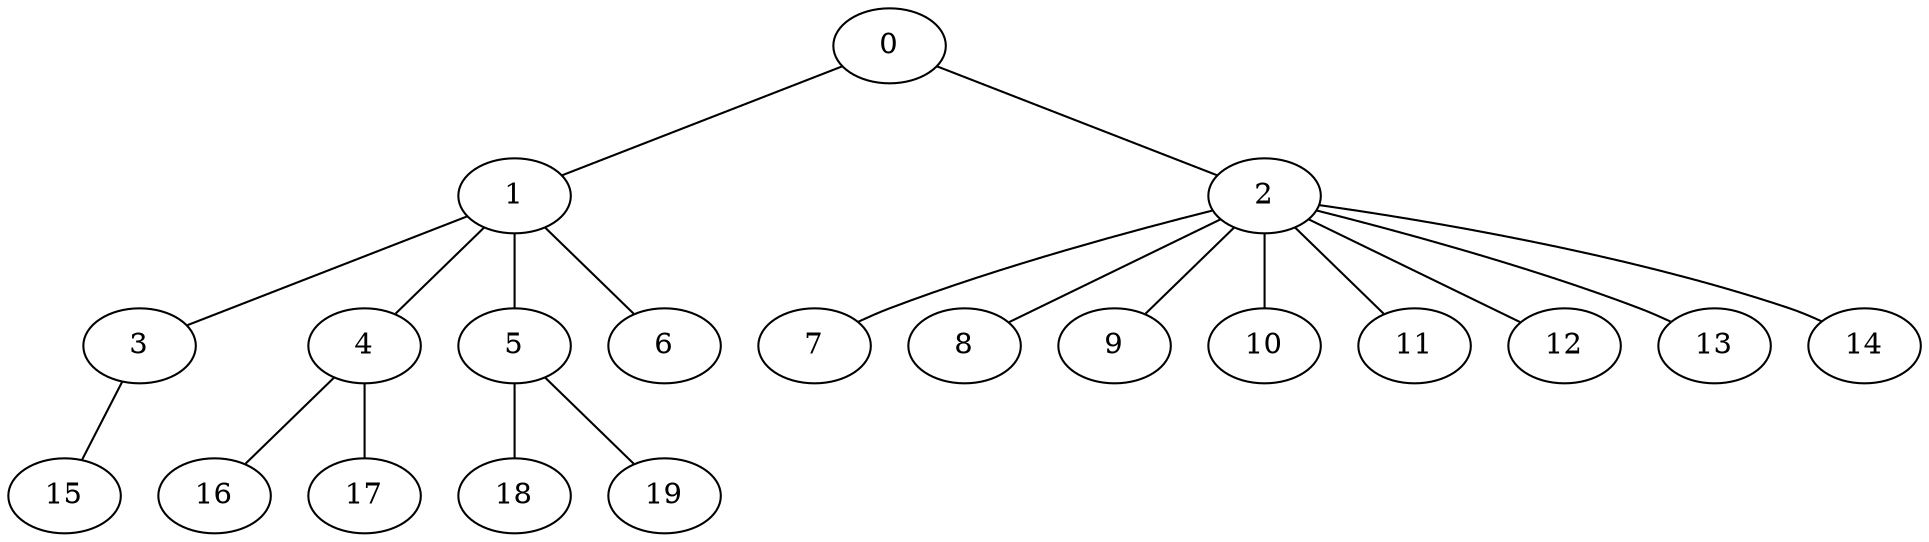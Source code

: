 
graph graphname {
    0 -- 1
0 -- 2
1 -- 3
1 -- 4
1 -- 5
1 -- 6
2 -- 7
2 -- 8
2 -- 9
2 -- 10
2 -- 11
2 -- 12
2 -- 13
2 -- 14
3 -- 15
4 -- 16
4 -- 17
5 -- 18
5 -- 19

}
